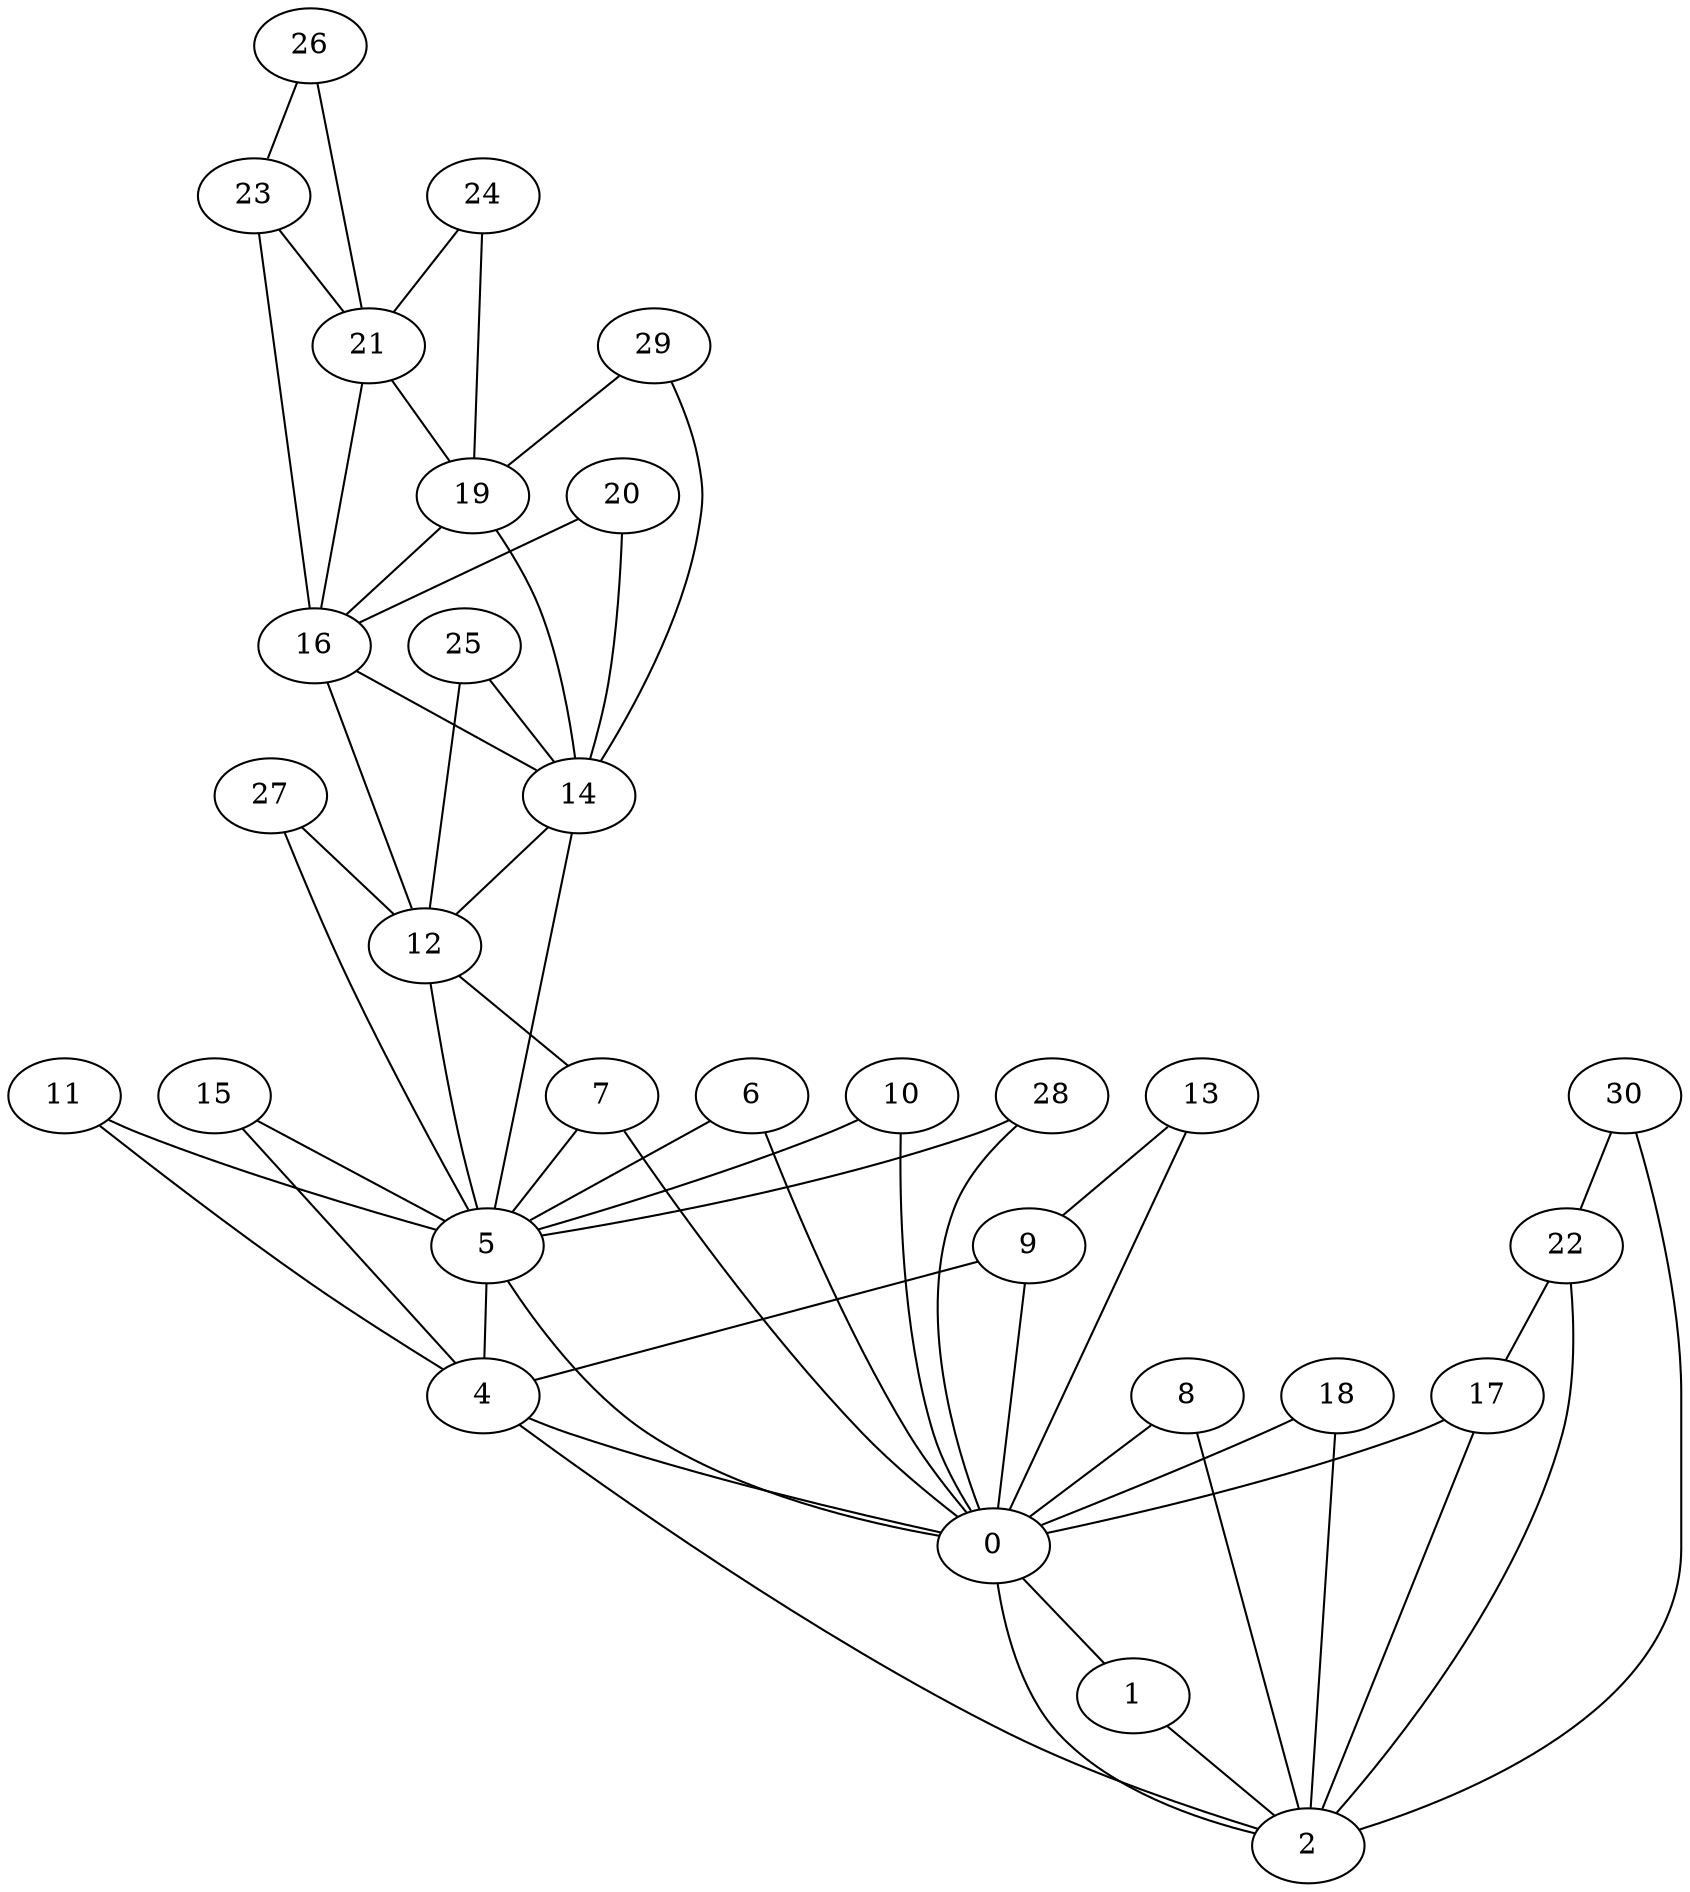 strict graph G {
0;
1;
2;
4;
5;
6;
7;
8;
9;
10;
11;
12;
13;
14;
15;
16;
17;
18;
19;
20;
21;
22;
23;
24;
25;
26;
27;
28;
29;
30;
19 -- 16;
9 -- 0;
25 -- 12;
17 -- 2;
25 -- 14;
30 -- 22;
7 -- 5;
28 -- 0;
15 -- 4;
18 -- 0;
8 -- 0;
16 -- 14;
19 -- 14;
15 -- 5;
17 -- 0;
0 -- 2;
6 -- 5;
12 -- 7;
18 -- 2;
16 -- 12;
0 -- 1;
26 -- 23;
1 -- 2;
5 -- 4;
8 -- 2;
20 -- 16;
12 -- 5;
29 -- 19;
20 -- 14;
27 -- 12;
27 -- 5;
30 -- 2;
10 -- 0;
14 -- 12;
29 -- 14;
21 -- 16;
9 -- 4;
24 -- 21;
21 -- 19;
5 -- 0;
13 -- 0;
11 -- 4;
28 -- 5;
6 -- 0;
14 -- 5;
11 -- 5;
4 -- 0;
13 -- 9;
22 -- 17;
23 -- 21;
22 -- 2;
10 -- 5;
7 -- 0;
4 -- 2;
24 -- 19;
23 -- 16;
26 -- 21;
}
